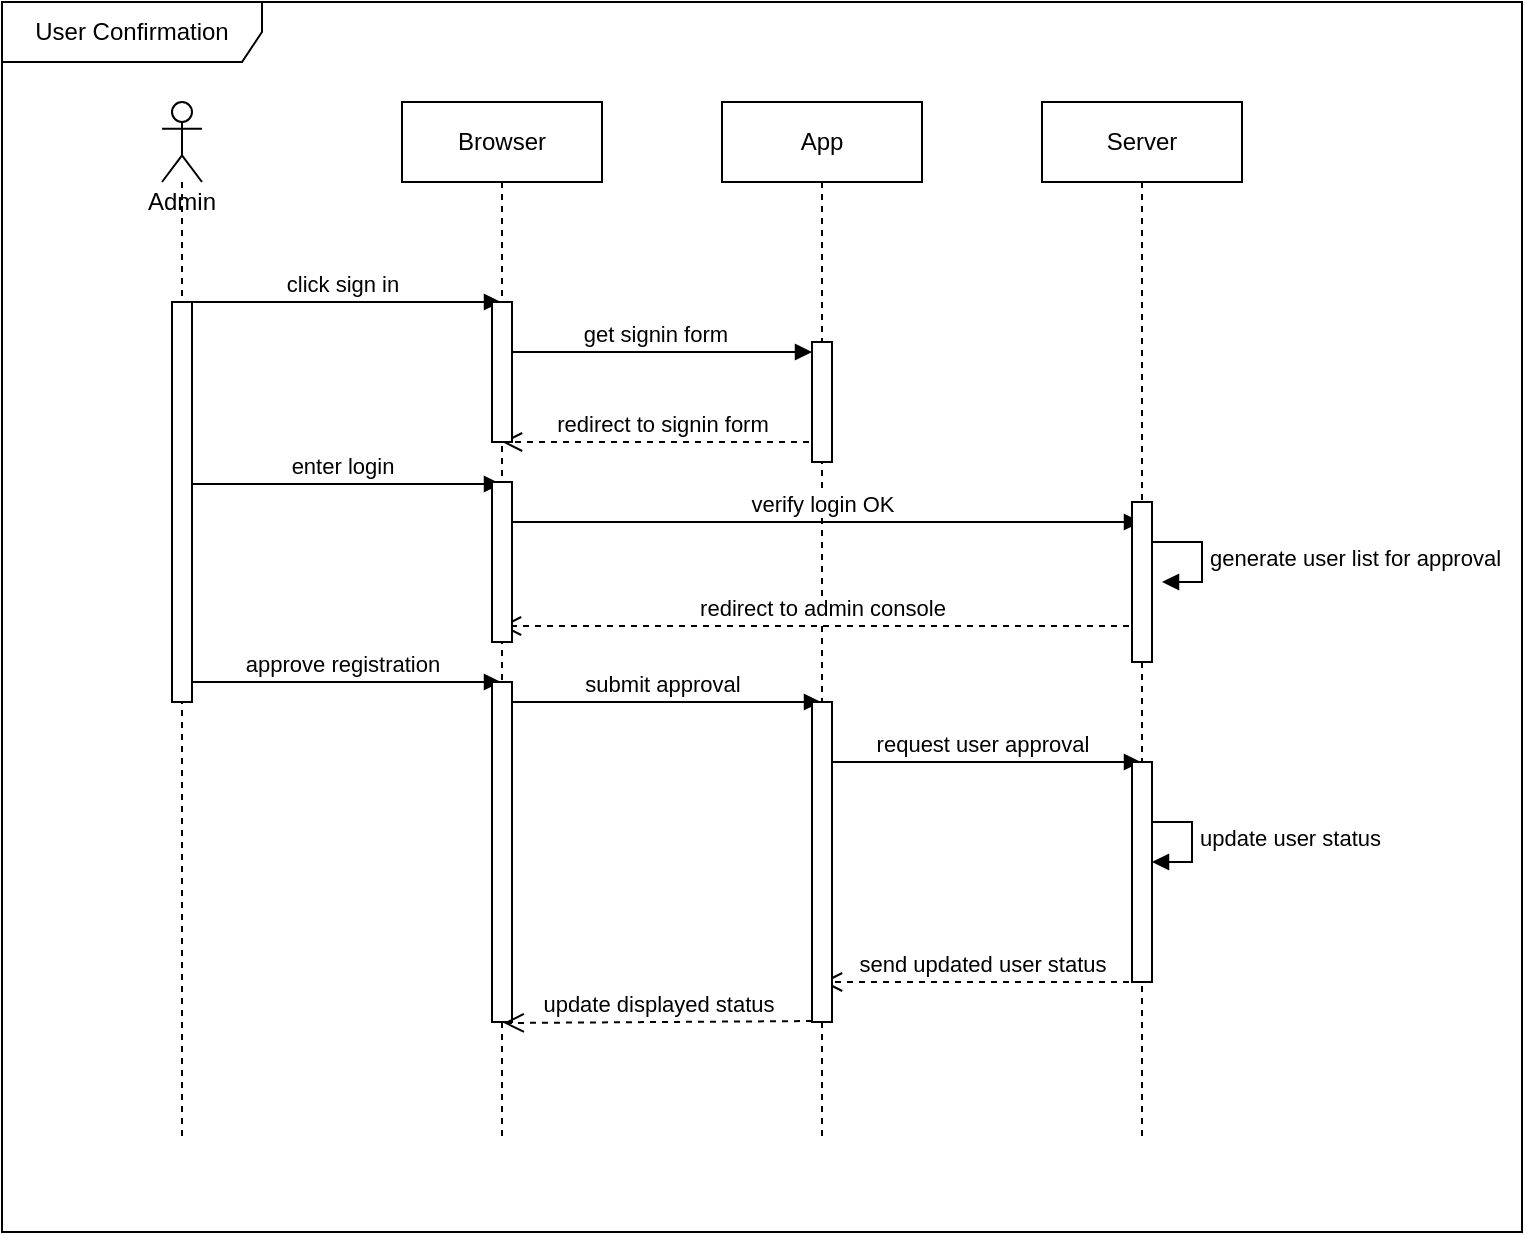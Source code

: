 <mxfile version="14.4.3" type="device"><diagram id="Esx8KajFoD8O_TYFP_O9" name="Page-1"><mxGraphModel dx="1634" dy="851" grid="1" gridSize="10" guides="1" tooltips="1" connect="1" arrows="1" fold="1" page="1" pageScale="1" pageWidth="850" pageHeight="1100" math="0" shadow="0"><root><mxCell id="0"/><mxCell id="1" parent="0"/><mxCell id="k47QPCBTMHITtyeR3Rsd-3" value="Admin" style="shape=umlLifeline;participant=umlActor;perimeter=lifelinePerimeter;whiteSpace=wrap;html=1;container=1;collapsible=0;recursiveResize=0;verticalAlign=top;spacingTop=36;outlineConnect=0;" parent="1" vertex="1"><mxGeometry x="80" y="160" width="20" height="520" as="geometry"/></mxCell><mxCell id="k47QPCBTMHITtyeR3Rsd-4" value="Browser" style="shape=umlLifeline;perimeter=lifelinePerimeter;whiteSpace=wrap;html=1;container=1;collapsible=0;recursiveResize=0;outlineConnect=0;" parent="1" vertex="1"><mxGeometry x="200" y="160" width="100" height="520" as="geometry"/></mxCell><mxCell id="k47QPCBTMHITtyeR3Rsd-5" value="App" style="shape=umlLifeline;perimeter=lifelinePerimeter;whiteSpace=wrap;html=1;container=1;collapsible=0;recursiveResize=0;outlineConnect=0;" parent="1" vertex="1"><mxGeometry x="360" y="160" width="100" height="520" as="geometry"/></mxCell><mxCell id="k47QPCBTMHITtyeR3Rsd-6" value="Server" style="shape=umlLifeline;perimeter=lifelinePerimeter;whiteSpace=wrap;html=1;container=1;collapsible=0;recursiveResize=0;outlineConnect=0;" parent="1" vertex="1"><mxGeometry x="520" y="160" width="100" height="520" as="geometry"/></mxCell><mxCell id="k47QPCBTMHITtyeR3Rsd-12" value="click sign in" style="html=1;verticalAlign=bottom;endArrow=block;" parent="1" source="k47QPCBTMHITtyeR3Rsd-3" edge="1"><mxGeometry width="80" relative="1" as="geometry"><mxPoint x="99.929" y="260" as="sourcePoint"/><mxPoint x="249.5" y="260" as="targetPoint"/></mxGeometry></mxCell><mxCell id="k47QPCBTMHITtyeR3Rsd-13" value="get signin form&amp;nbsp;" style="html=1;verticalAlign=bottom;endArrow=block;" parent="1" edge="1"><mxGeometry width="80" relative="1" as="geometry"><mxPoint x="250.167" y="285" as="sourcePoint"/><mxPoint x="405" y="285" as="targetPoint"/></mxGeometry></mxCell><mxCell id="k47QPCBTMHITtyeR3Rsd-15" value="redirect to signin form" style="html=1;verticalAlign=bottom;endArrow=open;dashed=1;endSize=8;" parent="1" target="k47QPCBTMHITtyeR3Rsd-4" edge="1"><mxGeometry relative="1" as="geometry"><mxPoint x="409.5" y="330" as="sourcePoint"/><mxPoint x="250.167" y="330" as="targetPoint"/></mxGeometry></mxCell><mxCell id="k47QPCBTMHITtyeR3Rsd-17" value="enter login" style="html=1;verticalAlign=bottom;endArrow=block;" parent="1" source="k47QPCBTMHITtyeR3Rsd-3" edge="1"><mxGeometry width="80" relative="1" as="geometry"><mxPoint x="99.5" y="351" as="sourcePoint"/><mxPoint x="249.5" y="351" as="targetPoint"/></mxGeometry></mxCell><mxCell id="k47QPCBTMHITtyeR3Rsd-19" value="verify login OK" style="html=1;verticalAlign=bottom;endArrow=block;" parent="1" edge="1"><mxGeometry width="80" relative="1" as="geometry"><mxPoint x="249.5" y="370" as="sourcePoint"/><mxPoint x="569.5" y="370" as="targetPoint"/></mxGeometry></mxCell><mxCell id="k47QPCBTMHITtyeR3Rsd-20" value="redirect to admin console" style="html=1;verticalAlign=bottom;endArrow=open;dashed=1;endSize=8;" parent="1" edge="1"><mxGeometry relative="1" as="geometry"><mxPoint x="569.5" y="422" as="sourcePoint"/><mxPoint x="249.5" y="422" as="targetPoint"/></mxGeometry></mxCell><mxCell id="k47QPCBTMHITtyeR3Rsd-22" value="approve registration" style="html=1;verticalAlign=bottom;endArrow=block;" parent="1" source="k47QPCBTMHITtyeR3Rsd-3" edge="1"><mxGeometry width="80" relative="1" as="geometry"><mxPoint x="99.5" y="450" as="sourcePoint"/><mxPoint x="249.5" y="450" as="targetPoint"/></mxGeometry></mxCell><mxCell id="k47QPCBTMHITtyeR3Rsd-23" value="submit approval" style="html=1;verticalAlign=bottom;endArrow=block;" parent="1" source="k47QPCBTMHITtyeR3Rsd-4" target="k47QPCBTMHITtyeR3Rsd-5" edge="1"><mxGeometry width="80" relative="1" as="geometry"><mxPoint x="109.5" y="460" as="sourcePoint"/><mxPoint x="259.5" y="460" as="targetPoint"/><Array as="points"><mxPoint x="290" y="460"/></Array></mxGeometry></mxCell><mxCell id="k47QPCBTMHITtyeR3Rsd-24" value="request user approval" style="html=1;verticalAlign=bottom;endArrow=block;" parent="1" source="k47QPCBTMHITtyeR3Rsd-5" target="k47QPCBTMHITtyeR3Rsd-6" edge="1"><mxGeometry width="80" relative="1" as="geometry"><mxPoint x="430" y="490" as="sourcePoint"/><mxPoint x="590" y="490" as="targetPoint"/><Array as="points"><mxPoint x="470.5" y="490"/></Array></mxGeometry></mxCell><mxCell id="k47QPCBTMHITtyeR3Rsd-31" value="update user status" style="edgeStyle=orthogonalEdgeStyle;html=1;align=left;spacingLeft=2;endArrow=block;rounded=0;entryX=1;entryY=0;" parent="1" edge="1"><mxGeometry relative="1" as="geometry"><mxPoint x="570" y="520" as="sourcePoint"/><Array as="points"><mxPoint x="595" y="520"/></Array><mxPoint x="575" y="540" as="targetPoint"/></mxGeometry></mxCell><mxCell id="k47QPCBTMHITtyeR3Rsd-32" value="send updated user status" style="html=1;verticalAlign=bottom;endArrow=open;dashed=1;endSize=8;" parent="1" edge="1"><mxGeometry relative="1" as="geometry"><mxPoint x="569.5" y="600" as="sourcePoint"/><mxPoint x="410" y="600" as="targetPoint"/></mxGeometry></mxCell><mxCell id="k47QPCBTMHITtyeR3Rsd-45" value="User Confirmation" style="shape=umlFrame;whiteSpace=wrap;html=1;width=130;height=30;" parent="1" vertex="1"><mxGeometry y="110" width="760" height="615" as="geometry"/></mxCell><mxCell id="k47QPCBTMHITtyeR3Rsd-46" value="" style="html=1;points=[];perimeter=orthogonalPerimeter;" parent="1" vertex="1"><mxGeometry x="85" y="260" width="10" height="200" as="geometry"/></mxCell><mxCell id="k47QPCBTMHITtyeR3Rsd-47" value="" style="html=1;points=[];perimeter=orthogonalPerimeter;" parent="1" vertex="1"><mxGeometry x="245" y="260" width="10" height="70" as="geometry"/></mxCell><mxCell id="k47QPCBTMHITtyeR3Rsd-48" value="" style="html=1;points=[];perimeter=orthogonalPerimeter;" parent="1" vertex="1"><mxGeometry x="245" y="350" width="10" height="80" as="geometry"/></mxCell><mxCell id="k47QPCBTMHITtyeR3Rsd-49" value="" style="html=1;points=[];perimeter=orthogonalPerimeter;" parent="1" vertex="1"><mxGeometry x="405" y="280" width="10" height="60" as="geometry"/></mxCell><mxCell id="k47QPCBTMHITtyeR3Rsd-50" value="" style="html=1;points=[];perimeter=orthogonalPerimeter;" parent="1" vertex="1"><mxGeometry x="565" y="360" width="10" height="80" as="geometry"/></mxCell><mxCell id="k47QPCBTMHITtyeR3Rsd-51" value="" style="html=1;points=[];perimeter=orthogonalPerimeter;" parent="1" vertex="1"><mxGeometry x="245" y="450" width="10" height="170" as="geometry"/></mxCell><mxCell id="k47QPCBTMHITtyeR3Rsd-52" value="" style="html=1;points=[];perimeter=orthogonalPerimeter;" parent="1" vertex="1"><mxGeometry x="405" y="460" width="10" height="160" as="geometry"/></mxCell><mxCell id="k47QPCBTMHITtyeR3Rsd-53" value="" style="html=1;points=[];perimeter=orthogonalPerimeter;" parent="1" vertex="1"><mxGeometry x="565" y="490" width="10" height="110" as="geometry"/></mxCell><mxCell id="2JU4TnJP2jFc_YuyKiw4-1" value="generate user list for approval" style="edgeStyle=orthogonalEdgeStyle;html=1;align=left;spacingLeft=2;endArrow=block;rounded=0;entryX=1;entryY=0;" parent="1" edge="1"><mxGeometry relative="1" as="geometry"><mxPoint x="575" y="380" as="sourcePoint"/><Array as="points"><mxPoint x="600" y="380"/></Array><mxPoint x="580" y="400" as="targetPoint"/></mxGeometry></mxCell><mxCell id="2JU4TnJP2jFc_YuyKiw4-2" value="update displayed status" style="html=1;verticalAlign=bottom;endArrow=open;dashed=1;endSize=8;entryX=0.585;entryY=1.003;entryDx=0;entryDy=0;entryPerimeter=0;" parent="1" target="k47QPCBTMHITtyeR3Rsd-51" edge="1"><mxGeometry relative="1" as="geometry"><mxPoint x="405" y="619.52" as="sourcePoint"/><mxPoint x="260.5" y="619.52" as="targetPoint"/></mxGeometry></mxCell></root></mxGraphModel></diagram></mxfile>